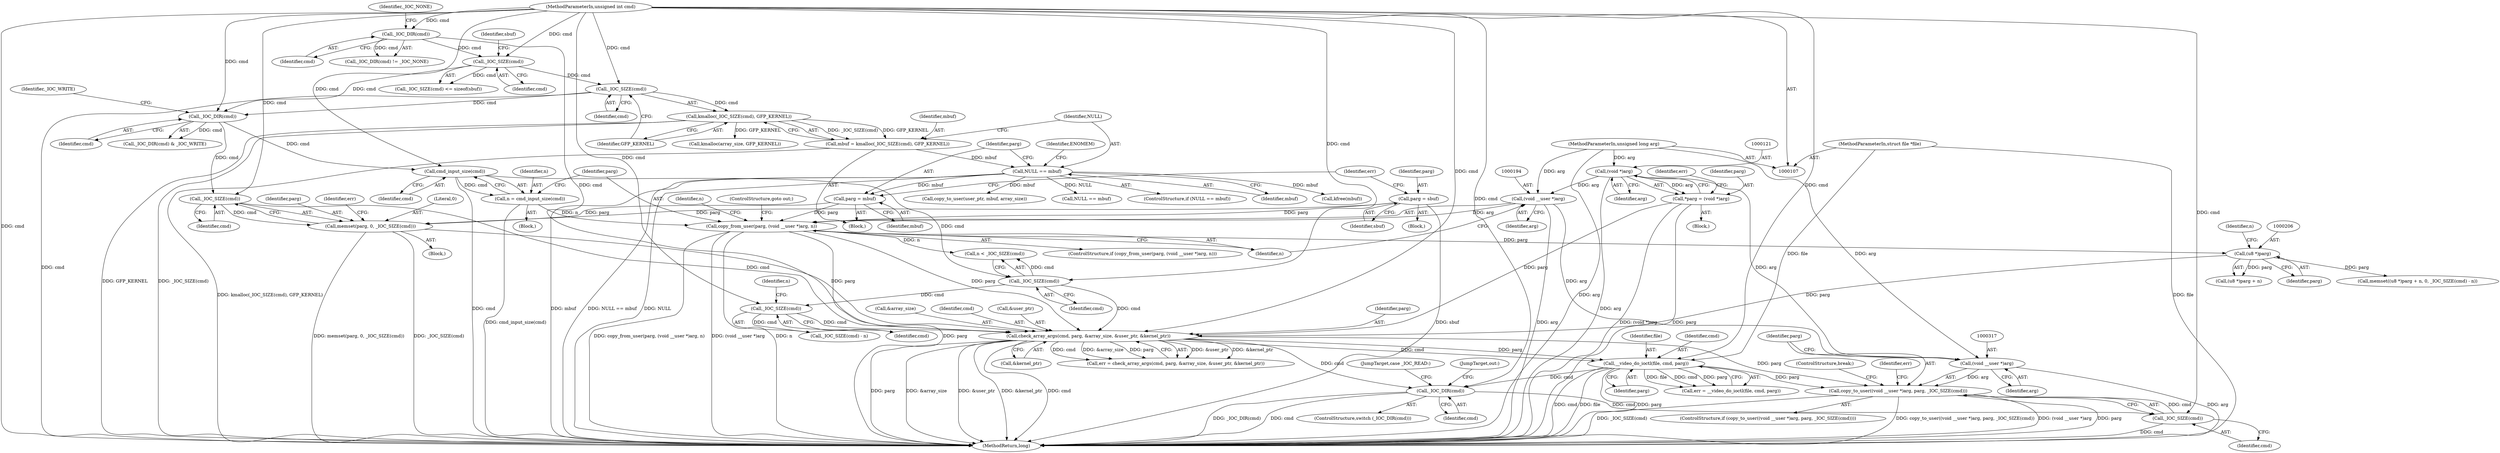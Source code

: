 digraph "1_linux_fc0a80798576f80ca10b3f6c9c7097f12fd1d64e@API" {
"1000315" [label="(Call,copy_to_user((void __user *)arg, parg, _IOC_SIZE(cmd)))"];
"1000316" [label="(Call,(void __user *)arg)"];
"1000193" [label="(Call,(void __user *)arg)"];
"1000120" [label="(Call,(void *)arg)"];
"1000110" [label="(MethodParameterIn,unsigned long arg)"];
"1000223" [label="(Call,check_array_args(cmd, parg, &array_size, &user_ptr, &kernel_ptr))"];
"1000143" [label="(Call,_IOC_DIR(cmd))"];
"1000109" [label="(MethodParameterIn,unsigned int cmd)"];
"1000211" [label="(Call,_IOC_SIZE(cmd))"];
"1000201" [label="(Call,_IOC_SIZE(cmd))"];
"1000188" [label="(Call,cmd_input_size(cmd))"];
"1000181" [label="(Call,_IOC_DIR(cmd))"];
"1000149" [label="(Call,_IOC_SIZE(cmd))"];
"1000162" [label="(Call,_IOC_SIZE(cmd))"];
"1000219" [label="(Call,_IOC_SIZE(cmd))"];
"1000216" [label="(Call,memset(parg, 0, _IOC_SIZE(cmd)))"];
"1000154" [label="(Call,parg = sbuf)"];
"1000172" [label="(Call,parg = mbuf)"];
"1000166" [label="(Call,NULL == mbuf)"];
"1000159" [label="(Call,mbuf = kmalloc(_IOC_SIZE(cmd), GFP_KERNEL))"];
"1000161" [label="(Call,kmalloc(_IOC_SIZE(cmd), GFP_KERNEL))"];
"1000205" [label="(Call,(u8 *)parg)"];
"1000191" [label="(Call,copy_from_user(parg, (void __user *)arg, n))"];
"1000186" [label="(Call,n = cmd_input_size(cmd))"];
"1000118" [label="(Call,*parg = (void *)arg)"];
"1000273" [label="(Call,__video_do_ioctl(file, cmd, parg))"];
"1000108" [label="(MethodParameterIn,struct file *file)"];
"1000320" [label="(Call,_IOC_SIZE(cmd))"];
"1000310" [label="(Call,_IOC_DIR(cmd))"];
"1000195" [label="(Identifier,arg)"];
"1000204" [label="(Call,(u8 *)parg + n)"];
"1000110" [label="(MethodParameterIn,unsigned long arg)"];
"1000225" [label="(Identifier,parg)"];
"1000276" [label="(Identifier,parg)"];
"1000172" [label="(Call,parg = mbuf)"];
"1000180" [label="(Call,_IOC_DIR(cmd) & _IOC_WRITE)"];
"1000196" [label="(Identifier,n)"];
"1000162" [label="(Call,_IOC_SIZE(cmd))"];
"1000314" [label="(ControlStructure,if (copy_to_user((void __user *)arg, parg, _IOC_SIZE(cmd))))"];
"1000122" [label="(Identifier,arg)"];
"1000219" [label="(Call,_IOC_SIZE(cmd))"];
"1000215" [label="(Block,)"];
"1000176" [label="(Identifier,err)"];
"1000271" [label="(Call,err = __video_do_ioctl(file, cmd, parg))"];
"1000150" [label="(Identifier,cmd)"];
"1000212" [label="(Identifier,cmd)"];
"1000253" [label="(Call,NULL == mbuf)"];
"1000188" [label="(Call,cmd_input_size(cmd))"];
"1000181" [label="(Call,_IOC_DIR(cmd))"];
"1000311" [label="(Identifier,cmd)"];
"1000321" [label="(Identifier,cmd)"];
"1000226" [label="(Call,&array_size)"];
"1000275" [label="(Identifier,cmd)"];
"1000224" [label="(Identifier,cmd)"];
"1000154" [label="(Call,parg = sbuf)"];
"1000182" [label="(Identifier,cmd)"];
"1000320" [label="(Call,_IOC_SIZE(cmd))"];
"1000152" [label="(Identifier,sbuf)"];
"1000316" [label="(Call,(void __user *)arg)"];
"1000165" [label="(ControlStructure,if (NULL == mbuf))"];
"1000309" [label="(ControlStructure,switch (_IOC_DIR(cmd)))"];
"1000222" [label="(Identifier,err)"];
"1000207" [label="(Identifier,parg)"];
"1000193" [label="(Call,(void __user *)arg)"];
"1000313" [label="(JumpTarget,case _IOC_READ:)"];
"1000216" [label="(Call,memset(parg, 0, _IOC_SIZE(cmd)))"];
"1000148" [label="(Call,_IOC_SIZE(cmd) <= sizeof(sbuf))"];
"1000319" [label="(Identifier,parg)"];
"1000326" [label="(ControlStructure,break;)"];
"1000145" [label="(Identifier,_IOC_NONE)"];
"1000168" [label="(Identifier,mbuf)"];
"1000220" [label="(Identifier,cmd)"];
"1000161" [label="(Call,kmalloc(_IOC_SIZE(cmd), GFP_KERNEL))"];
"1000156" [label="(Identifier,sbuf)"];
"1000111" [label="(Block,)"];
"1000273" [label="(Call,__video_do_ioctl(file, cmd, parg))"];
"1000149" [label="(Call,_IOC_SIZE(cmd))"];
"1000315" [label="(Call,copy_to_user((void __user *)arg, parg, _IOC_SIZE(cmd)))"];
"1000163" [label="(Identifier,cmd)"];
"1000155" [label="(Identifier,parg)"];
"1000108" [label="(MethodParameterIn,struct file *file)"];
"1000203" [label="(Call,memset((u8 *)parg + n, 0, _IOC_SIZE(cmd) - n))"];
"1000328" [label="(Call,kfree(mbuf))"];
"1000191" [label="(Call,copy_from_user(parg, (void __user *)arg, n))"];
"1000125" [label="(Identifier,err)"];
"1000327" [label="(JumpTarget,out:)"];
"1000332" [label="(MethodReturn,long)"];
"1000192" [label="(Identifier,parg)"];
"1000318" [label="(Identifier,arg)"];
"1000153" [label="(Block,)"];
"1000228" [label="(Call,&user_ptr)"];
"1000230" [label="(Call,&kernel_ptr)"];
"1000187" [label="(Identifier,n)"];
"1000294" [label="(Call,copy_to_user(user_ptr, mbuf, array_size))"];
"1000158" [label="(Block,)"];
"1000274" [label="(Identifier,file)"];
"1000218" [label="(Literal,0)"];
"1000221" [label="(Call,err = check_array_args(cmd, parg, &array_size, &user_ptr, &kernel_ptr))"];
"1000164" [label="(Identifier,GFP_KERNEL)"];
"1000245" [label="(Call,kmalloc(array_size, GFP_KERNEL))"];
"1000171" [label="(Identifier,ENOMEM)"];
"1000118" [label="(Call,*parg = (void *)arg)"];
"1000200" [label="(Identifier,n)"];
"1000197" [label="(ControlStructure,goto out;)"];
"1000144" [label="(Identifier,cmd)"];
"1000119" [label="(Identifier,parg)"];
"1000120" [label="(Call,(void *)arg)"];
"1000184" [label="(Block,)"];
"1000166" [label="(Call,NULL == mbuf)"];
"1000143" [label="(Call,_IOC_DIR(cmd))"];
"1000186" [label="(Call,n = cmd_input_size(cmd))"];
"1000190" [label="(ControlStructure,if (copy_from_user(parg, (void __user *)arg, n)))"];
"1000160" [label="(Identifier,mbuf)"];
"1000223" [label="(Call,check_array_args(cmd, parg, &array_size, &user_ptr, &kernel_ptr))"];
"1000208" [label="(Identifier,n)"];
"1000211" [label="(Call,_IOC_SIZE(cmd))"];
"1000183" [label="(Identifier,_IOC_WRITE)"];
"1000201" [label="(Call,_IOC_SIZE(cmd))"];
"1000310" [label="(Call,_IOC_DIR(cmd))"];
"1000202" [label="(Identifier,cmd)"];
"1000199" [label="(Call,n < _IOC_SIZE(cmd))"];
"1000205" [label="(Call,(u8 *)parg)"];
"1000323" [label="(Identifier,err)"];
"1000174" [label="(Identifier,mbuf)"];
"1000210" [label="(Call,_IOC_SIZE(cmd) - n)"];
"1000142" [label="(Call,_IOC_DIR(cmd) != _IOC_NONE)"];
"1000159" [label="(Call,mbuf = kmalloc(_IOC_SIZE(cmd), GFP_KERNEL))"];
"1000213" [label="(Identifier,n)"];
"1000109" [label="(MethodParameterIn,unsigned int cmd)"];
"1000217" [label="(Identifier,parg)"];
"1000189" [label="(Identifier,cmd)"];
"1000173" [label="(Identifier,parg)"];
"1000167" [label="(Identifier,NULL)"];
"1000315" -> "1000314"  [label="AST: "];
"1000315" -> "1000320"  [label="CFG: "];
"1000316" -> "1000315"  [label="AST: "];
"1000319" -> "1000315"  [label="AST: "];
"1000320" -> "1000315"  [label="AST: "];
"1000323" -> "1000315"  [label="CFG: "];
"1000326" -> "1000315"  [label="CFG: "];
"1000315" -> "1000332"  [label="DDG: copy_to_user((void __user *)arg, parg, _IOC_SIZE(cmd))"];
"1000315" -> "1000332"  [label="DDG: (void __user *)arg"];
"1000315" -> "1000332"  [label="DDG: parg"];
"1000315" -> "1000332"  [label="DDG: _IOC_SIZE(cmd)"];
"1000316" -> "1000315"  [label="DDG: arg"];
"1000223" -> "1000315"  [label="DDG: parg"];
"1000273" -> "1000315"  [label="DDG: parg"];
"1000320" -> "1000315"  [label="DDG: cmd"];
"1000316" -> "1000318"  [label="CFG: "];
"1000317" -> "1000316"  [label="AST: "];
"1000318" -> "1000316"  [label="AST: "];
"1000319" -> "1000316"  [label="CFG: "];
"1000316" -> "1000332"  [label="DDG: arg"];
"1000193" -> "1000316"  [label="DDG: arg"];
"1000120" -> "1000316"  [label="DDG: arg"];
"1000110" -> "1000316"  [label="DDG: arg"];
"1000193" -> "1000191"  [label="AST: "];
"1000193" -> "1000195"  [label="CFG: "];
"1000194" -> "1000193"  [label="AST: "];
"1000195" -> "1000193"  [label="AST: "];
"1000196" -> "1000193"  [label="CFG: "];
"1000193" -> "1000332"  [label="DDG: arg"];
"1000193" -> "1000191"  [label="DDG: arg"];
"1000120" -> "1000193"  [label="DDG: arg"];
"1000110" -> "1000193"  [label="DDG: arg"];
"1000120" -> "1000118"  [label="AST: "];
"1000120" -> "1000122"  [label="CFG: "];
"1000121" -> "1000120"  [label="AST: "];
"1000122" -> "1000120"  [label="AST: "];
"1000118" -> "1000120"  [label="CFG: "];
"1000120" -> "1000332"  [label="DDG: arg"];
"1000120" -> "1000118"  [label="DDG: arg"];
"1000110" -> "1000120"  [label="DDG: arg"];
"1000110" -> "1000107"  [label="AST: "];
"1000110" -> "1000332"  [label="DDG: arg"];
"1000223" -> "1000221"  [label="AST: "];
"1000223" -> "1000230"  [label="CFG: "];
"1000224" -> "1000223"  [label="AST: "];
"1000225" -> "1000223"  [label="AST: "];
"1000226" -> "1000223"  [label="AST: "];
"1000228" -> "1000223"  [label="AST: "];
"1000230" -> "1000223"  [label="AST: "];
"1000221" -> "1000223"  [label="CFG: "];
"1000223" -> "1000332"  [label="DDG: parg"];
"1000223" -> "1000332"  [label="DDG: &array_size"];
"1000223" -> "1000332"  [label="DDG: &user_ptr"];
"1000223" -> "1000332"  [label="DDG: &kernel_ptr"];
"1000223" -> "1000332"  [label="DDG: cmd"];
"1000223" -> "1000221"  [label="DDG: &user_ptr"];
"1000223" -> "1000221"  [label="DDG: &kernel_ptr"];
"1000223" -> "1000221"  [label="DDG: cmd"];
"1000223" -> "1000221"  [label="DDG: &array_size"];
"1000223" -> "1000221"  [label="DDG: parg"];
"1000143" -> "1000223"  [label="DDG: cmd"];
"1000211" -> "1000223"  [label="DDG: cmd"];
"1000219" -> "1000223"  [label="DDG: cmd"];
"1000201" -> "1000223"  [label="DDG: cmd"];
"1000109" -> "1000223"  [label="DDG: cmd"];
"1000216" -> "1000223"  [label="DDG: parg"];
"1000205" -> "1000223"  [label="DDG: parg"];
"1000118" -> "1000223"  [label="DDG: parg"];
"1000191" -> "1000223"  [label="DDG: parg"];
"1000223" -> "1000273"  [label="DDG: cmd"];
"1000223" -> "1000273"  [label="DDG: parg"];
"1000223" -> "1000310"  [label="DDG: cmd"];
"1000143" -> "1000142"  [label="AST: "];
"1000143" -> "1000144"  [label="CFG: "];
"1000144" -> "1000143"  [label="AST: "];
"1000145" -> "1000143"  [label="CFG: "];
"1000143" -> "1000142"  [label="DDG: cmd"];
"1000109" -> "1000143"  [label="DDG: cmd"];
"1000143" -> "1000149"  [label="DDG: cmd"];
"1000109" -> "1000107"  [label="AST: "];
"1000109" -> "1000332"  [label="DDG: cmd"];
"1000109" -> "1000149"  [label="DDG: cmd"];
"1000109" -> "1000162"  [label="DDG: cmd"];
"1000109" -> "1000181"  [label="DDG: cmd"];
"1000109" -> "1000188"  [label="DDG: cmd"];
"1000109" -> "1000201"  [label="DDG: cmd"];
"1000109" -> "1000211"  [label="DDG: cmd"];
"1000109" -> "1000219"  [label="DDG: cmd"];
"1000109" -> "1000273"  [label="DDG: cmd"];
"1000109" -> "1000310"  [label="DDG: cmd"];
"1000109" -> "1000320"  [label="DDG: cmd"];
"1000211" -> "1000210"  [label="AST: "];
"1000211" -> "1000212"  [label="CFG: "];
"1000212" -> "1000211"  [label="AST: "];
"1000213" -> "1000211"  [label="CFG: "];
"1000211" -> "1000210"  [label="DDG: cmd"];
"1000201" -> "1000211"  [label="DDG: cmd"];
"1000201" -> "1000199"  [label="AST: "];
"1000201" -> "1000202"  [label="CFG: "];
"1000202" -> "1000201"  [label="AST: "];
"1000199" -> "1000201"  [label="CFG: "];
"1000201" -> "1000199"  [label="DDG: cmd"];
"1000188" -> "1000201"  [label="DDG: cmd"];
"1000188" -> "1000186"  [label="AST: "];
"1000188" -> "1000189"  [label="CFG: "];
"1000189" -> "1000188"  [label="AST: "];
"1000186" -> "1000188"  [label="CFG: "];
"1000188" -> "1000332"  [label="DDG: cmd"];
"1000188" -> "1000186"  [label="DDG: cmd"];
"1000181" -> "1000188"  [label="DDG: cmd"];
"1000181" -> "1000180"  [label="AST: "];
"1000181" -> "1000182"  [label="CFG: "];
"1000182" -> "1000181"  [label="AST: "];
"1000183" -> "1000181"  [label="CFG: "];
"1000181" -> "1000180"  [label="DDG: cmd"];
"1000149" -> "1000181"  [label="DDG: cmd"];
"1000162" -> "1000181"  [label="DDG: cmd"];
"1000181" -> "1000219"  [label="DDG: cmd"];
"1000149" -> "1000148"  [label="AST: "];
"1000149" -> "1000150"  [label="CFG: "];
"1000150" -> "1000149"  [label="AST: "];
"1000152" -> "1000149"  [label="CFG: "];
"1000149" -> "1000148"  [label="DDG: cmd"];
"1000149" -> "1000162"  [label="DDG: cmd"];
"1000162" -> "1000161"  [label="AST: "];
"1000162" -> "1000163"  [label="CFG: "];
"1000163" -> "1000162"  [label="AST: "];
"1000164" -> "1000162"  [label="CFG: "];
"1000162" -> "1000332"  [label="DDG: cmd"];
"1000162" -> "1000161"  [label="DDG: cmd"];
"1000219" -> "1000216"  [label="AST: "];
"1000219" -> "1000220"  [label="CFG: "];
"1000220" -> "1000219"  [label="AST: "];
"1000216" -> "1000219"  [label="CFG: "];
"1000219" -> "1000216"  [label="DDG: cmd"];
"1000216" -> "1000215"  [label="AST: "];
"1000217" -> "1000216"  [label="AST: "];
"1000218" -> "1000216"  [label="AST: "];
"1000222" -> "1000216"  [label="CFG: "];
"1000216" -> "1000332"  [label="DDG: memset(parg, 0, _IOC_SIZE(cmd))"];
"1000216" -> "1000332"  [label="DDG: _IOC_SIZE(cmd)"];
"1000154" -> "1000216"  [label="DDG: parg"];
"1000172" -> "1000216"  [label="DDG: parg"];
"1000154" -> "1000153"  [label="AST: "];
"1000154" -> "1000156"  [label="CFG: "];
"1000155" -> "1000154"  [label="AST: "];
"1000156" -> "1000154"  [label="AST: "];
"1000176" -> "1000154"  [label="CFG: "];
"1000154" -> "1000332"  [label="DDG: sbuf"];
"1000154" -> "1000191"  [label="DDG: parg"];
"1000172" -> "1000158"  [label="AST: "];
"1000172" -> "1000174"  [label="CFG: "];
"1000173" -> "1000172"  [label="AST: "];
"1000174" -> "1000172"  [label="AST: "];
"1000176" -> "1000172"  [label="CFG: "];
"1000166" -> "1000172"  [label="DDG: mbuf"];
"1000172" -> "1000191"  [label="DDG: parg"];
"1000166" -> "1000165"  [label="AST: "];
"1000166" -> "1000168"  [label="CFG: "];
"1000167" -> "1000166"  [label="AST: "];
"1000168" -> "1000166"  [label="AST: "];
"1000171" -> "1000166"  [label="CFG: "];
"1000173" -> "1000166"  [label="CFG: "];
"1000166" -> "1000332"  [label="DDG: mbuf"];
"1000166" -> "1000332"  [label="DDG: NULL == mbuf"];
"1000166" -> "1000332"  [label="DDG: NULL"];
"1000159" -> "1000166"  [label="DDG: mbuf"];
"1000166" -> "1000253"  [label="DDG: NULL"];
"1000166" -> "1000294"  [label="DDG: mbuf"];
"1000166" -> "1000328"  [label="DDG: mbuf"];
"1000159" -> "1000158"  [label="AST: "];
"1000159" -> "1000161"  [label="CFG: "];
"1000160" -> "1000159"  [label="AST: "];
"1000161" -> "1000159"  [label="AST: "];
"1000167" -> "1000159"  [label="CFG: "];
"1000159" -> "1000332"  [label="DDG: kmalloc(_IOC_SIZE(cmd), GFP_KERNEL)"];
"1000161" -> "1000159"  [label="DDG: _IOC_SIZE(cmd)"];
"1000161" -> "1000159"  [label="DDG: GFP_KERNEL"];
"1000161" -> "1000164"  [label="CFG: "];
"1000164" -> "1000161"  [label="AST: "];
"1000161" -> "1000332"  [label="DDG: GFP_KERNEL"];
"1000161" -> "1000332"  [label="DDG: _IOC_SIZE(cmd)"];
"1000161" -> "1000245"  [label="DDG: GFP_KERNEL"];
"1000205" -> "1000204"  [label="AST: "];
"1000205" -> "1000207"  [label="CFG: "];
"1000206" -> "1000205"  [label="AST: "];
"1000207" -> "1000205"  [label="AST: "];
"1000208" -> "1000205"  [label="CFG: "];
"1000205" -> "1000203"  [label="DDG: parg"];
"1000205" -> "1000204"  [label="DDG: parg"];
"1000191" -> "1000205"  [label="DDG: parg"];
"1000191" -> "1000190"  [label="AST: "];
"1000191" -> "1000196"  [label="CFG: "];
"1000192" -> "1000191"  [label="AST: "];
"1000196" -> "1000191"  [label="AST: "];
"1000197" -> "1000191"  [label="CFG: "];
"1000200" -> "1000191"  [label="CFG: "];
"1000191" -> "1000332"  [label="DDG: copy_from_user(parg, (void __user *)arg, n)"];
"1000191" -> "1000332"  [label="DDG: (void __user *)arg"];
"1000191" -> "1000332"  [label="DDG: n"];
"1000191" -> "1000332"  [label="DDG: parg"];
"1000186" -> "1000191"  [label="DDG: n"];
"1000191" -> "1000199"  [label="DDG: n"];
"1000186" -> "1000184"  [label="AST: "];
"1000187" -> "1000186"  [label="AST: "];
"1000192" -> "1000186"  [label="CFG: "];
"1000186" -> "1000332"  [label="DDG: cmd_input_size(cmd)"];
"1000118" -> "1000111"  [label="AST: "];
"1000119" -> "1000118"  [label="AST: "];
"1000125" -> "1000118"  [label="CFG: "];
"1000118" -> "1000332"  [label="DDG: (void *)arg"];
"1000118" -> "1000332"  [label="DDG: parg"];
"1000273" -> "1000271"  [label="AST: "];
"1000273" -> "1000276"  [label="CFG: "];
"1000274" -> "1000273"  [label="AST: "];
"1000275" -> "1000273"  [label="AST: "];
"1000276" -> "1000273"  [label="AST: "];
"1000271" -> "1000273"  [label="CFG: "];
"1000273" -> "1000332"  [label="DDG: cmd"];
"1000273" -> "1000332"  [label="DDG: file"];
"1000273" -> "1000332"  [label="DDG: parg"];
"1000273" -> "1000271"  [label="DDG: file"];
"1000273" -> "1000271"  [label="DDG: cmd"];
"1000273" -> "1000271"  [label="DDG: parg"];
"1000108" -> "1000273"  [label="DDG: file"];
"1000273" -> "1000310"  [label="DDG: cmd"];
"1000108" -> "1000107"  [label="AST: "];
"1000108" -> "1000332"  [label="DDG: file"];
"1000320" -> "1000321"  [label="CFG: "];
"1000321" -> "1000320"  [label="AST: "];
"1000320" -> "1000332"  [label="DDG: cmd"];
"1000310" -> "1000320"  [label="DDG: cmd"];
"1000310" -> "1000309"  [label="AST: "];
"1000310" -> "1000311"  [label="CFG: "];
"1000311" -> "1000310"  [label="AST: "];
"1000313" -> "1000310"  [label="CFG: "];
"1000327" -> "1000310"  [label="CFG: "];
"1000310" -> "1000332"  [label="DDG: _IOC_DIR(cmd)"];
"1000310" -> "1000332"  [label="DDG: cmd"];
}
